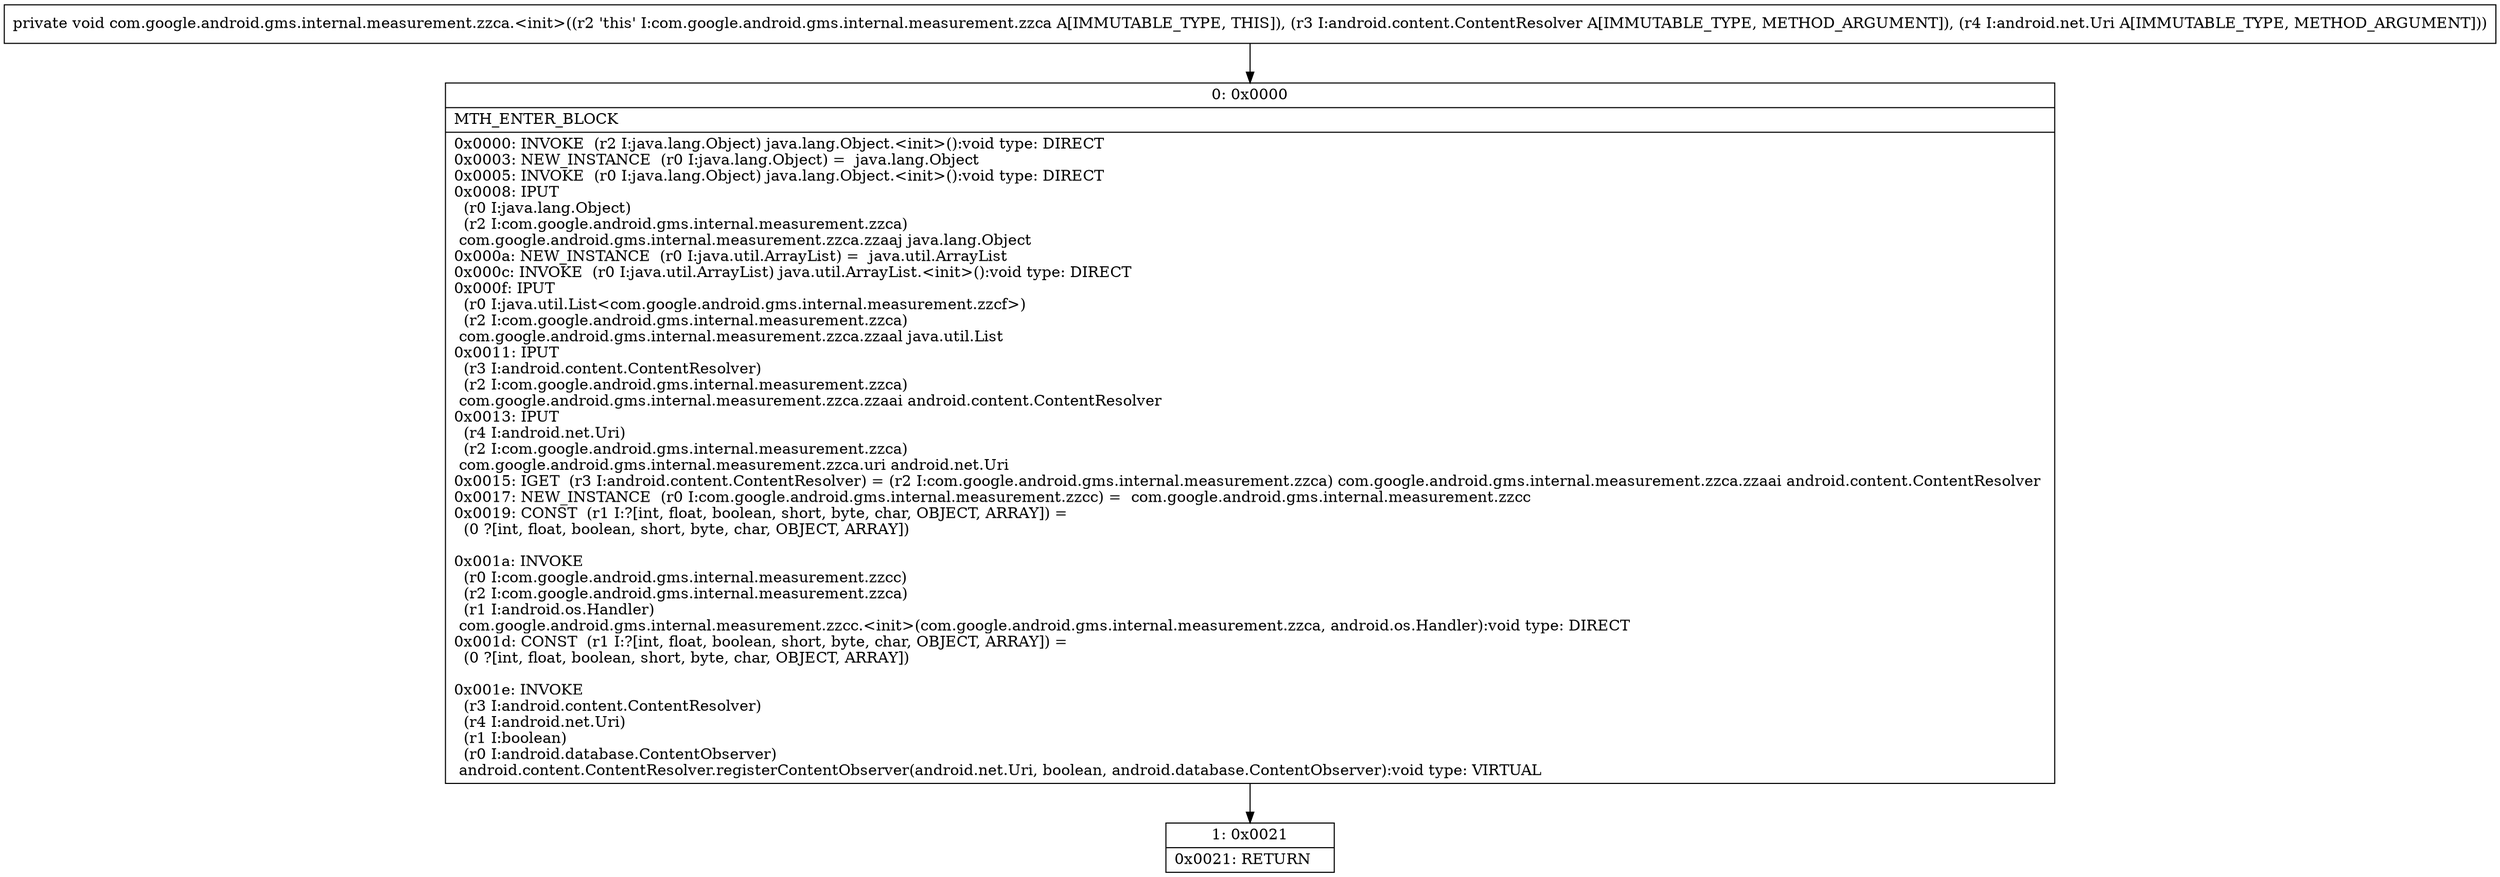 digraph "CFG forcom.google.android.gms.internal.measurement.zzca.\<init\>(Landroid\/content\/ContentResolver;Landroid\/net\/Uri;)V" {
Node_0 [shape=record,label="{0\:\ 0x0000|MTH_ENTER_BLOCK\l|0x0000: INVOKE  (r2 I:java.lang.Object) java.lang.Object.\<init\>():void type: DIRECT \l0x0003: NEW_INSTANCE  (r0 I:java.lang.Object) =  java.lang.Object \l0x0005: INVOKE  (r0 I:java.lang.Object) java.lang.Object.\<init\>():void type: DIRECT \l0x0008: IPUT  \l  (r0 I:java.lang.Object)\l  (r2 I:com.google.android.gms.internal.measurement.zzca)\l com.google.android.gms.internal.measurement.zzca.zzaaj java.lang.Object \l0x000a: NEW_INSTANCE  (r0 I:java.util.ArrayList) =  java.util.ArrayList \l0x000c: INVOKE  (r0 I:java.util.ArrayList) java.util.ArrayList.\<init\>():void type: DIRECT \l0x000f: IPUT  \l  (r0 I:java.util.List\<com.google.android.gms.internal.measurement.zzcf\>)\l  (r2 I:com.google.android.gms.internal.measurement.zzca)\l com.google.android.gms.internal.measurement.zzca.zzaal java.util.List \l0x0011: IPUT  \l  (r3 I:android.content.ContentResolver)\l  (r2 I:com.google.android.gms.internal.measurement.zzca)\l com.google.android.gms.internal.measurement.zzca.zzaai android.content.ContentResolver \l0x0013: IPUT  \l  (r4 I:android.net.Uri)\l  (r2 I:com.google.android.gms.internal.measurement.zzca)\l com.google.android.gms.internal.measurement.zzca.uri android.net.Uri \l0x0015: IGET  (r3 I:android.content.ContentResolver) = (r2 I:com.google.android.gms.internal.measurement.zzca) com.google.android.gms.internal.measurement.zzca.zzaai android.content.ContentResolver \l0x0017: NEW_INSTANCE  (r0 I:com.google.android.gms.internal.measurement.zzcc) =  com.google.android.gms.internal.measurement.zzcc \l0x0019: CONST  (r1 I:?[int, float, boolean, short, byte, char, OBJECT, ARRAY]) = \l  (0 ?[int, float, boolean, short, byte, char, OBJECT, ARRAY])\l \l0x001a: INVOKE  \l  (r0 I:com.google.android.gms.internal.measurement.zzcc)\l  (r2 I:com.google.android.gms.internal.measurement.zzca)\l  (r1 I:android.os.Handler)\l com.google.android.gms.internal.measurement.zzcc.\<init\>(com.google.android.gms.internal.measurement.zzca, android.os.Handler):void type: DIRECT \l0x001d: CONST  (r1 I:?[int, float, boolean, short, byte, char, OBJECT, ARRAY]) = \l  (0 ?[int, float, boolean, short, byte, char, OBJECT, ARRAY])\l \l0x001e: INVOKE  \l  (r3 I:android.content.ContentResolver)\l  (r4 I:android.net.Uri)\l  (r1 I:boolean)\l  (r0 I:android.database.ContentObserver)\l android.content.ContentResolver.registerContentObserver(android.net.Uri, boolean, android.database.ContentObserver):void type: VIRTUAL \l}"];
Node_1 [shape=record,label="{1\:\ 0x0021|0x0021: RETURN   \l}"];
MethodNode[shape=record,label="{private void com.google.android.gms.internal.measurement.zzca.\<init\>((r2 'this' I:com.google.android.gms.internal.measurement.zzca A[IMMUTABLE_TYPE, THIS]), (r3 I:android.content.ContentResolver A[IMMUTABLE_TYPE, METHOD_ARGUMENT]), (r4 I:android.net.Uri A[IMMUTABLE_TYPE, METHOD_ARGUMENT])) }"];
MethodNode -> Node_0;
Node_0 -> Node_1;
}

